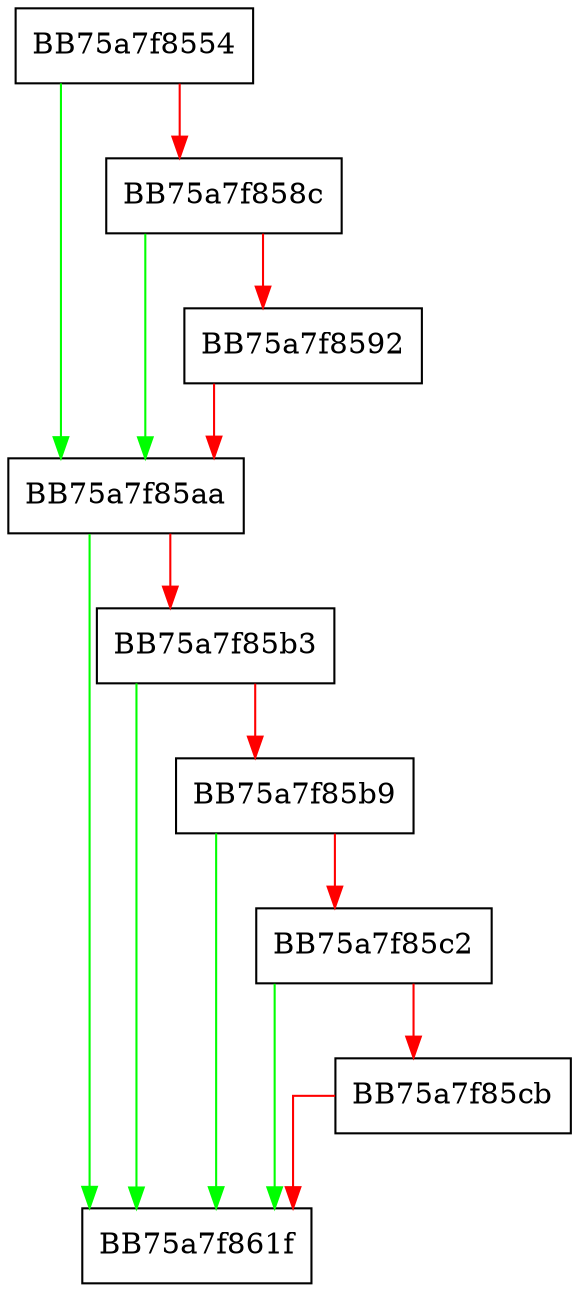digraph NotifyDeleteFailed {
  node [shape="box"];
  graph [splines=ortho];
  BB75a7f8554 -> BB75a7f85aa [color="green"];
  BB75a7f8554 -> BB75a7f858c [color="red"];
  BB75a7f858c -> BB75a7f85aa [color="green"];
  BB75a7f858c -> BB75a7f8592 [color="red"];
  BB75a7f8592 -> BB75a7f85aa [color="red"];
  BB75a7f85aa -> BB75a7f861f [color="green"];
  BB75a7f85aa -> BB75a7f85b3 [color="red"];
  BB75a7f85b3 -> BB75a7f861f [color="green"];
  BB75a7f85b3 -> BB75a7f85b9 [color="red"];
  BB75a7f85b9 -> BB75a7f861f [color="green"];
  BB75a7f85b9 -> BB75a7f85c2 [color="red"];
  BB75a7f85c2 -> BB75a7f861f [color="green"];
  BB75a7f85c2 -> BB75a7f85cb [color="red"];
  BB75a7f85cb -> BB75a7f861f [color="red"];
}